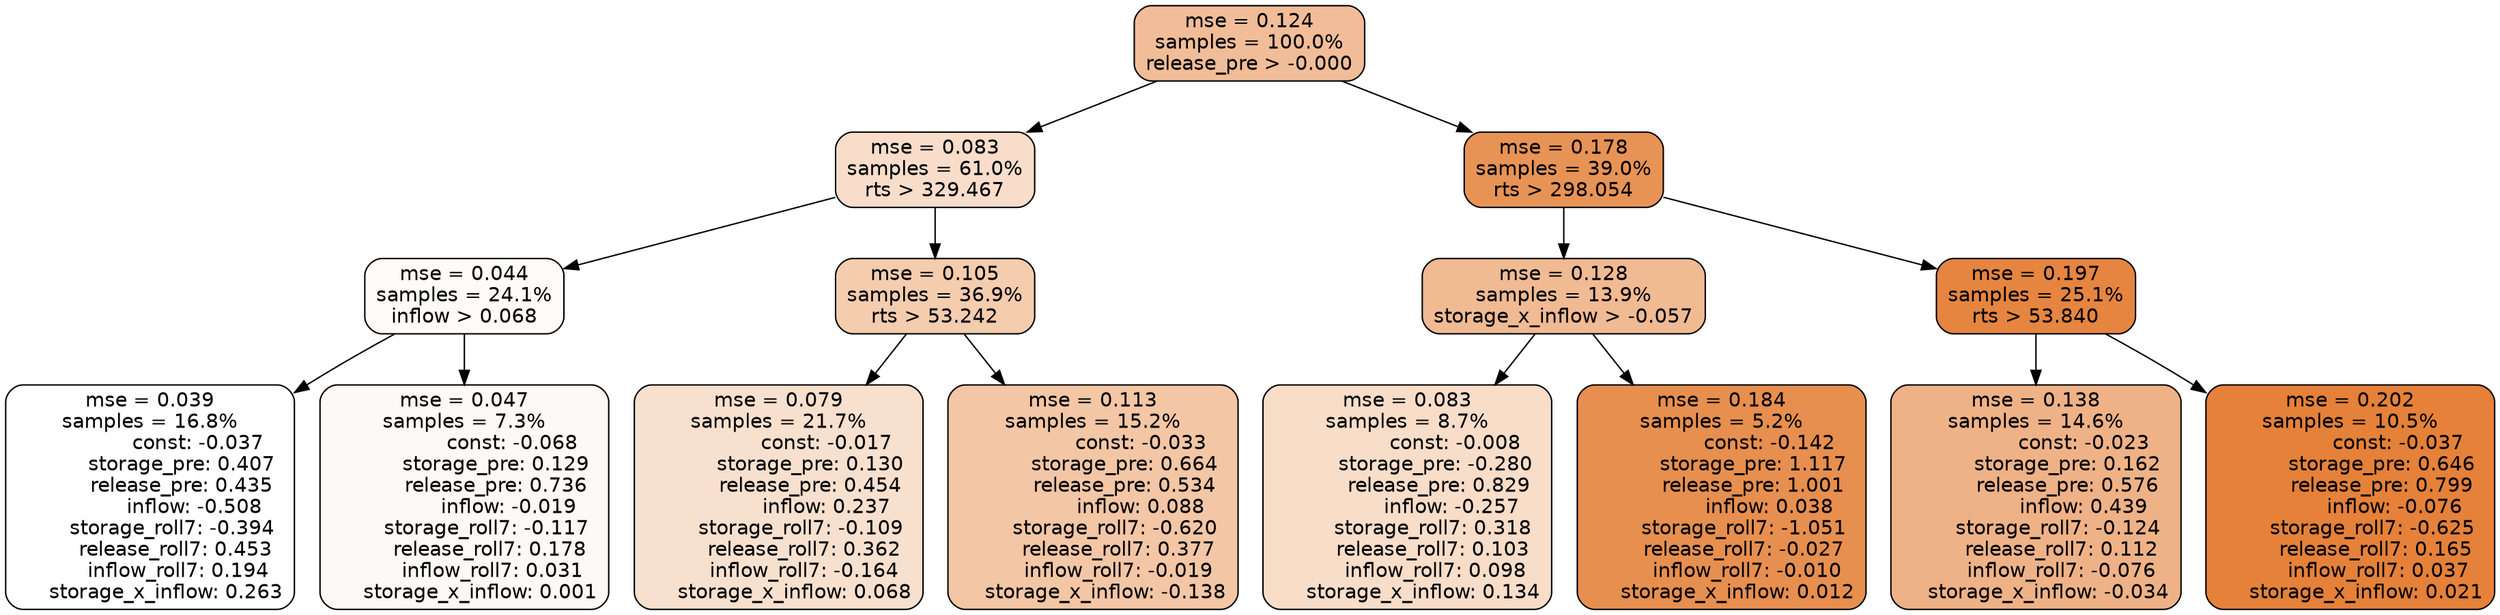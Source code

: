 digraph tree {
node [shape=rectangle, style="filled, rounded", color="black", fontname=helvetica] ;
edge [fontname=helvetica] ;
	"0" [label="mse = 0.124
samples = 100.0%
release_pre > -0.000", fillcolor="#f1bd98"]
	"1" [label="mse = 0.083
samples = 61.0%
rts > 329.467", fillcolor="#f8ddca"]
	"8" [label="mse = 0.178
samples = 39.0%
rts > 298.054", fillcolor="#e89356"]
	"5" [label="mse = 0.044
samples = 24.1%
inflow > 0.068", fillcolor="#fefbf8"]
	"2" [label="mse = 0.105
samples = 36.9%
rts > 53.242", fillcolor="#f4ccae"]
	"12" [label="mse = 0.128
samples = 13.9%
storage_x_inflow > -0.057", fillcolor="#f0ba93"]
	"9" [label="mse = 0.197
samples = 25.1%
rts > 53.840", fillcolor="#e58540"]
	"6" [label="mse = 0.039
samples = 16.8%
               const: -0.037
          storage_pre: 0.407
          release_pre: 0.435
              inflow: -0.508
       storage_roll7: -0.394
        release_roll7: 0.453
         inflow_roll7: 0.194
     storage_x_inflow: 0.263", fillcolor="#ffffff"]
	"7" [label="mse = 0.047
samples = 7.3%
               const: -0.068
          storage_pre: 0.129
          release_pre: 0.736
              inflow: -0.019
       storage_roll7: -0.117
        release_roll7: 0.178
         inflow_roll7: 0.031
     storage_x_inflow: 0.001", fillcolor="#fdf9f6"]
	"3" [label="mse = 0.079
samples = 21.7%
               const: -0.017
          storage_pre: 0.130
          release_pre: 0.454
               inflow: 0.237
       storage_roll7: -0.109
        release_roll7: 0.362
        inflow_roll7: -0.164
     storage_x_inflow: 0.068", fillcolor="#f8e0ce"]
	"4" [label="mse = 0.113
samples = 15.2%
               const: -0.033
          storage_pre: 0.664
          release_pre: 0.534
               inflow: 0.088
       storage_roll7: -0.620
        release_roll7: 0.377
        inflow_roll7: -0.019
    storage_x_inflow: -0.138", fillcolor="#f3c6a5"]
	"13" [label="mse = 0.083
samples = 8.7%
               const: -0.008
         storage_pre: -0.280
          release_pre: 0.829
              inflow: -0.257
        storage_roll7: 0.318
        release_roll7: 0.103
         inflow_roll7: 0.098
     storage_x_inflow: 0.134", fillcolor="#f8ddc9"]
	"14" [label="mse = 0.184
samples = 5.2%
               const: -0.142
          storage_pre: 1.117
          release_pre: 1.001
               inflow: 0.038
       storage_roll7: -1.051
       release_roll7: -0.027
        inflow_roll7: -0.010
     storage_x_inflow: 0.012", fillcolor="#e78f4f"]
	"10" [label="mse = 0.138
samples = 14.6%
               const: -0.023
          storage_pre: 0.162
          release_pre: 0.576
               inflow: 0.439
       storage_roll7: -0.124
        release_roll7: 0.112
        inflow_roll7: -0.076
    storage_x_inflow: -0.034", fillcolor="#efb287"]
	"11" [label="mse = 0.202
samples = 10.5%
               const: -0.037
          storage_pre: 0.646
          release_pre: 0.799
              inflow: -0.076
       storage_roll7: -0.625
        release_roll7: 0.165
         inflow_roll7: 0.037
     storage_x_inflow: 0.021", fillcolor="#e58139"]

	"0" -> "1"
	"0" -> "8"
	"1" -> "2"
	"1" -> "5"
	"8" -> "9"
	"8" -> "12"
	"5" -> "6"
	"5" -> "7"
	"2" -> "3"
	"2" -> "4"
	"12" -> "13"
	"12" -> "14"
	"9" -> "10"
	"9" -> "11"
}